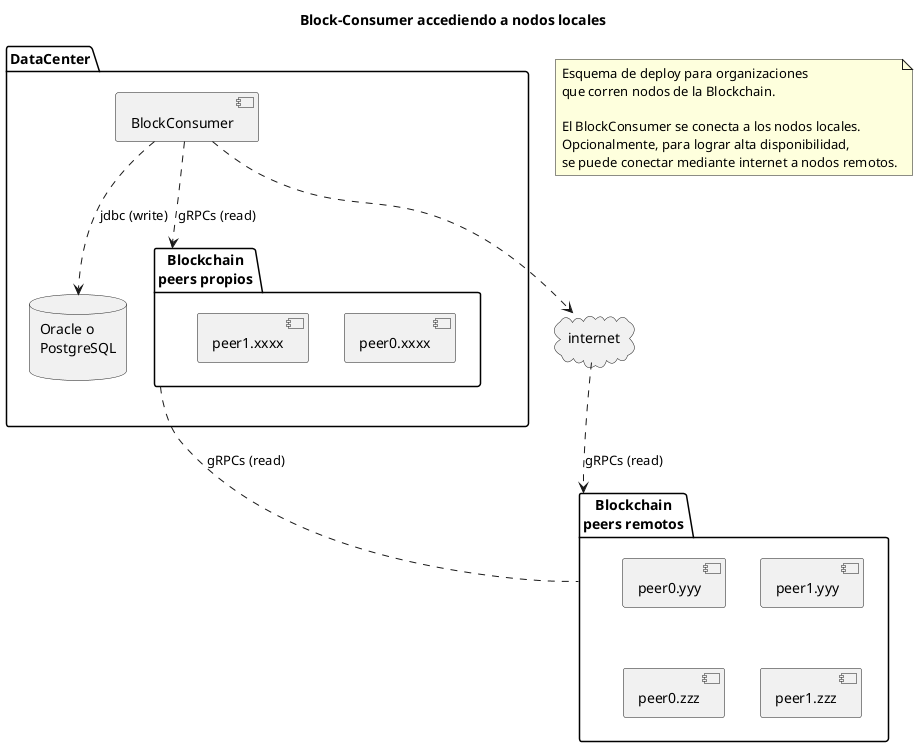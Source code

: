@startuml

title Block-Consumer accediendo a nodos locales

note as N1
Esquema de deploy para organizaciones 
que corren nodos de la Blockchain.

El BlockConsumer se conecta a los nodos locales.
Opcionalmente, para lograr alta disponibilidad,
se puede conectar mediante internet a nodos remotos.
end note

package "Blockchain\npeers remotos" as remotos {
    [peer0.yyy]
    [peer1.yyy]
    [peer0.zzz]
    [peer1.zzz]
} 

package DataCenter {
    component [BlockConsumer] 
    database "Oracle o\nPostgreSQL\n" as db
    package "Blockchain\npeers propios" as locales {
    [peer0.xxxx]
    [peer1.xxxx]
} 
} 

cloud internet

BlockConsumer ..> locales : gRPCs (read)
BlockConsumer ..> internet 
BlockConsumer ..> db : jdbc (write)
internet ..> remotos : gRPCs (read)
locales .. remotos : gRPCs (read)

DataCenter -[hidden]left- remotos

@enduml
